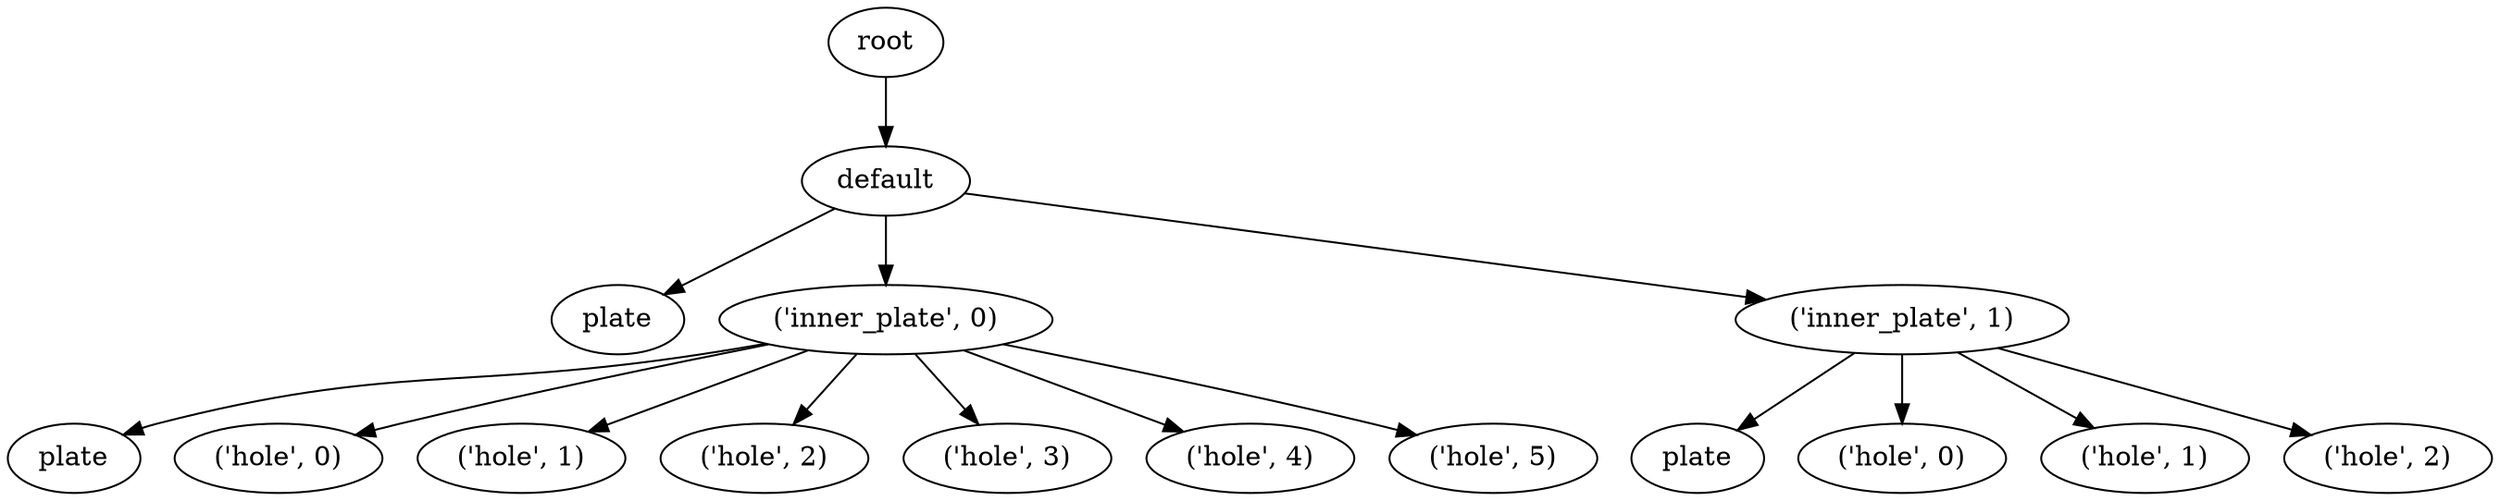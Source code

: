 digraph default {
    root_1 [label="root"];
    default_2 [label="default"];
    plate_3 [label="plate"];
    inner_plate_4 [label="\('inner_plate',\ 0\)"];
    plate_5 [label="plate"];
    hole_6 [label="\('hole',\ 0\)"];
    hole_7 [label="\('hole',\ 1\)"];
    hole_8 [label="\('hole',\ 2\)"];
    hole_9 [label="\('hole',\ 3\)"];
    hole_10 [label="\('hole',\ 4\)"];
    hole_11 [label="\('hole',\ 5\)"];
    inner_plate_12 [label="\('inner_plate',\ 1\)"];
    plate_13 [label="plate"];
    hole_14 [label="\('hole',\ 0\)"];
    hole_15 [label="\('hole',\ 1\)"];
    hole_16 [label="\('hole',\ 2\)"];
    root_1 -> default_2;
    default_2 -> plate_3;
    default_2 -> inner_plate_4;
    inner_plate_4 -> plate_5;
    inner_plate_4 -> hole_6;
    inner_plate_4 -> hole_7;
    inner_plate_4 -> hole_8;
    inner_plate_4 -> hole_9;
    inner_plate_4 -> hole_10;
    inner_plate_4 -> hole_11;
    default_2 -> inner_plate_12;
    inner_plate_12 -> plate_13;
    inner_plate_12 -> hole_14;
    inner_plate_12 -> hole_15;
    inner_plate_12 -> hole_16;
}
